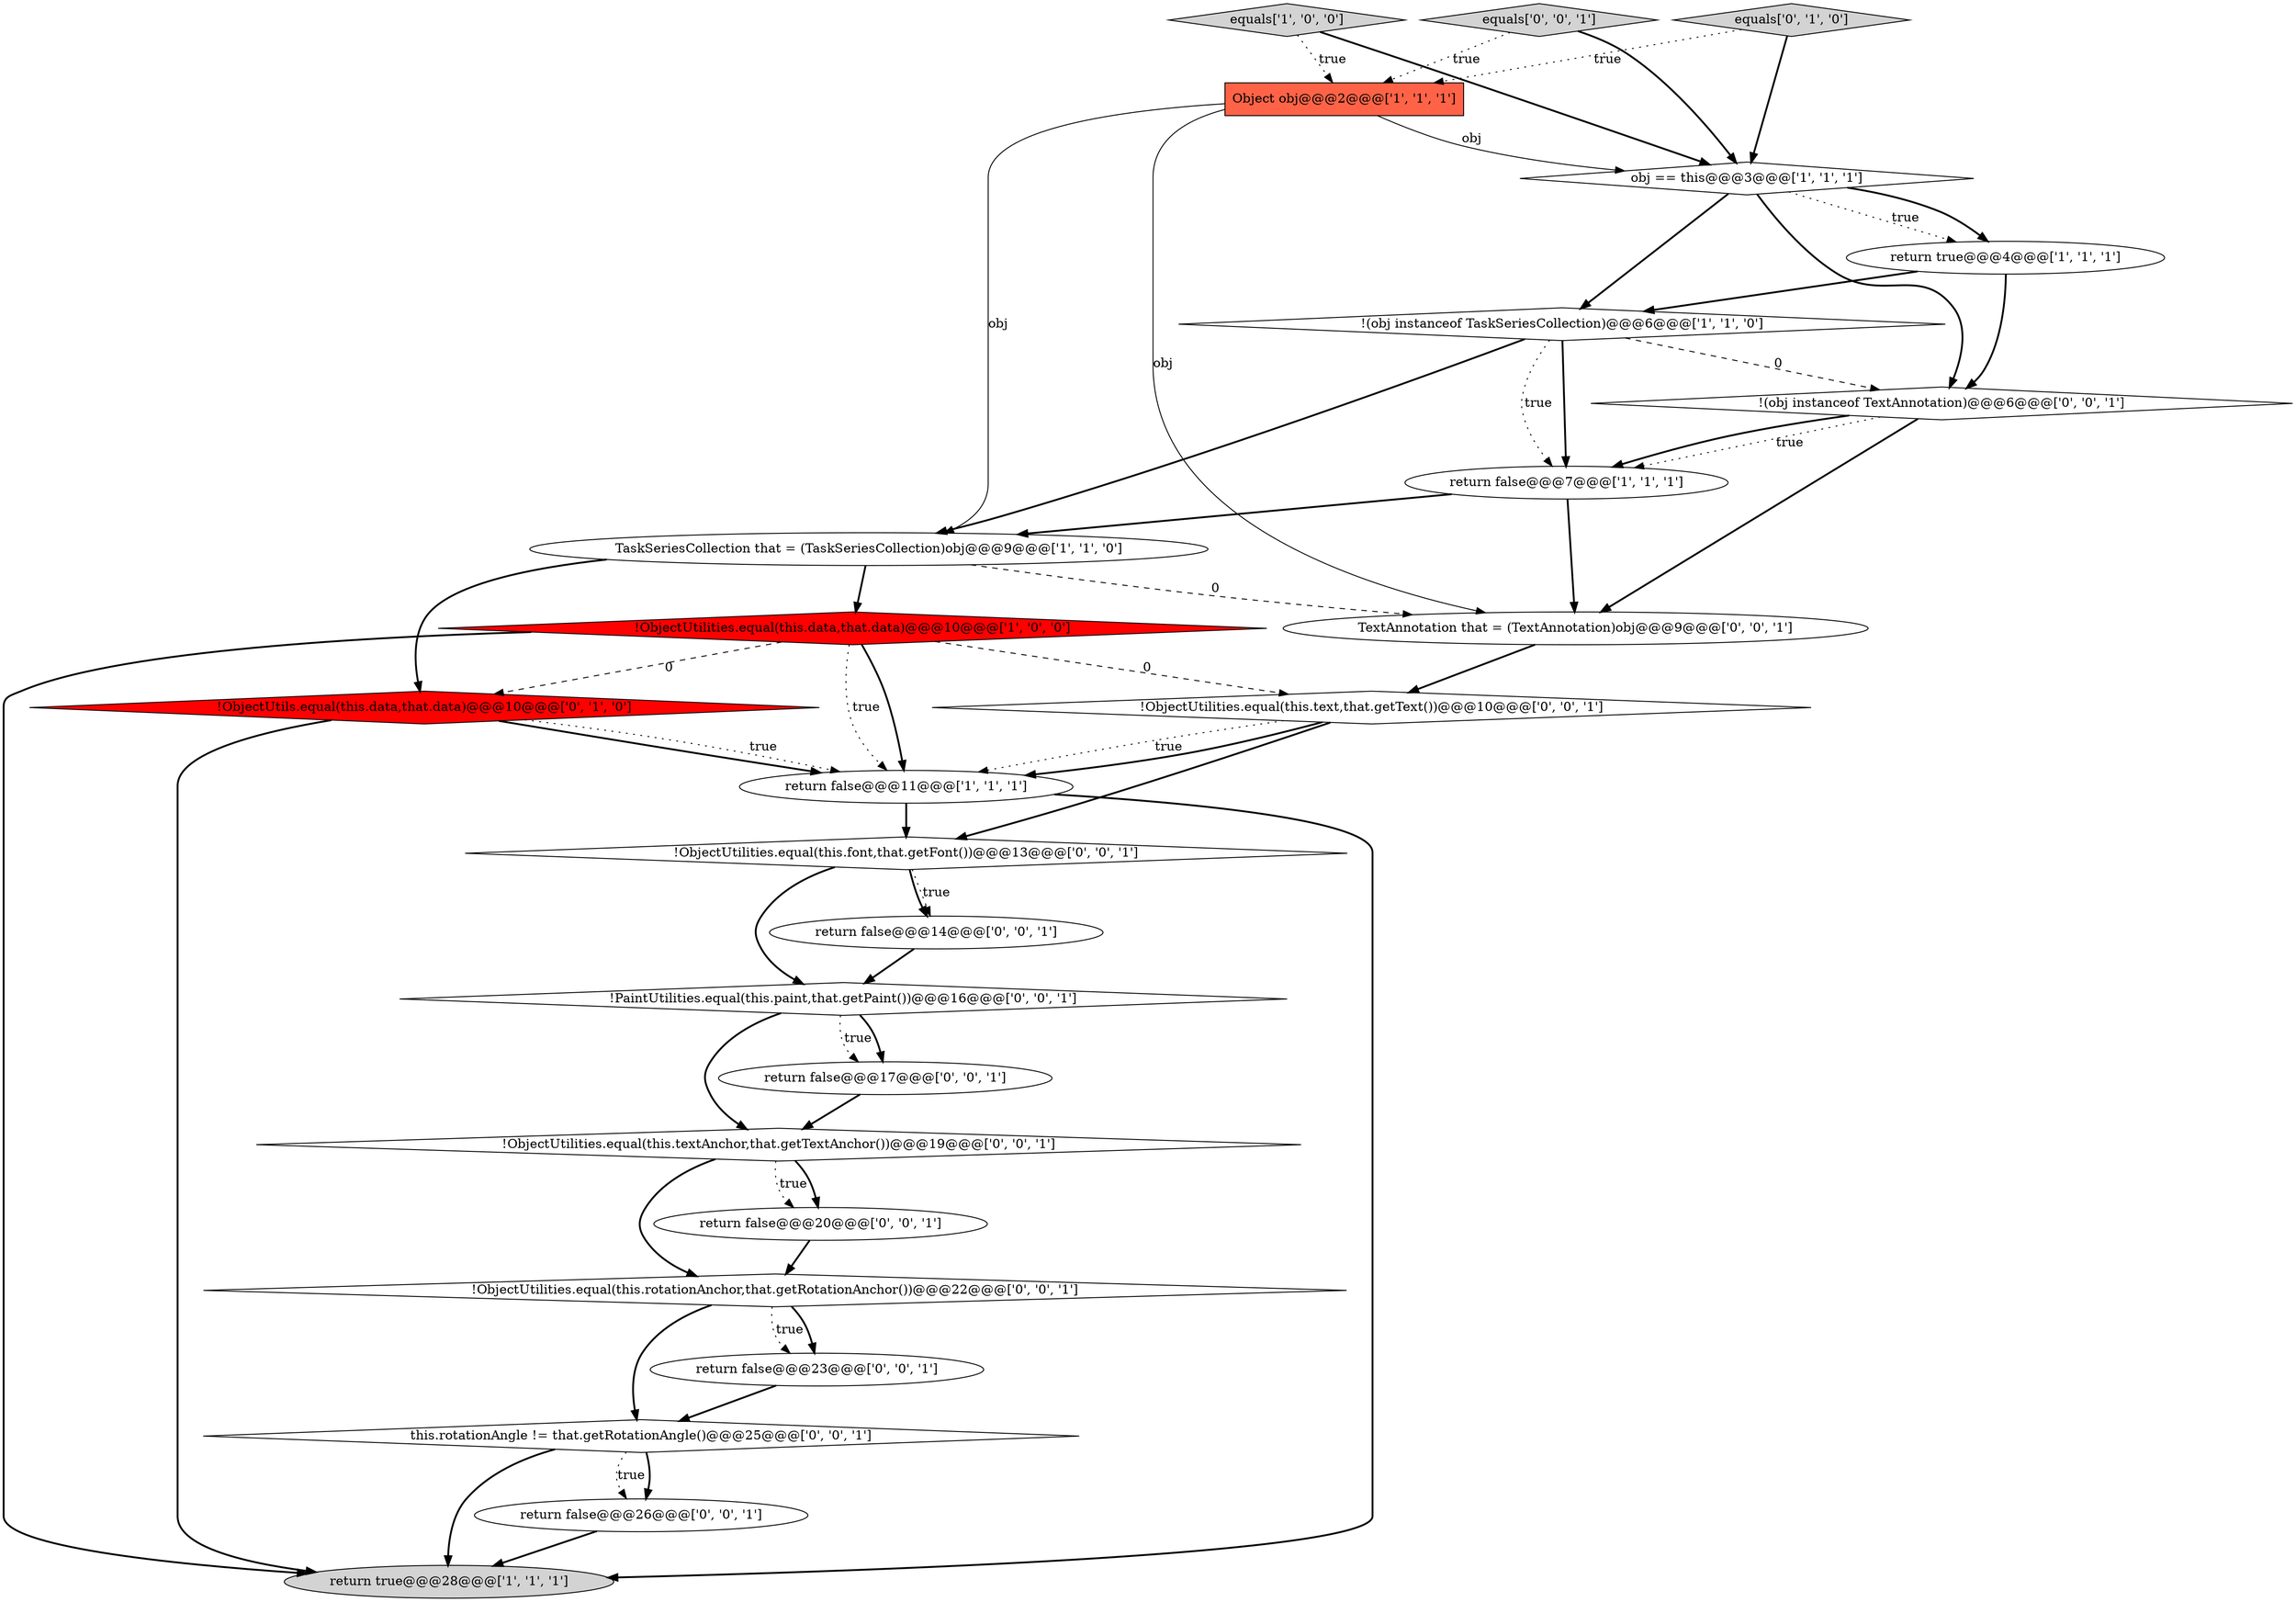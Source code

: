 digraph {
20 [style = filled, label = "return false@@@20@@@['0', '0', '1']", fillcolor = white, shape = ellipse image = "AAA0AAABBB3BBB"];
12 [style = filled, label = "return false@@@14@@@['0', '0', '1']", fillcolor = white, shape = ellipse image = "AAA0AAABBB3BBB"];
14 [style = filled, label = "return false@@@23@@@['0', '0', '1']", fillcolor = white, shape = ellipse image = "AAA0AAABBB3BBB"];
15 [style = filled, label = "return false@@@17@@@['0', '0', '1']", fillcolor = white, shape = ellipse image = "AAA0AAABBB3BBB"];
1 [style = filled, label = "return true@@@28@@@['1', '1', '1']", fillcolor = lightgray, shape = ellipse image = "AAA0AAABBB1BBB"];
7 [style = filled, label = "equals['1', '0', '0']", fillcolor = lightgray, shape = diamond image = "AAA0AAABBB1BBB"];
6 [style = filled, label = "!ObjectUtilities.equal(this.data,that.data)@@@10@@@['1', '0', '0']", fillcolor = red, shape = diamond image = "AAA1AAABBB1BBB"];
13 [style = filled, label = "!ObjectUtilities.equal(this.textAnchor,that.getTextAnchor())@@@19@@@['0', '0', '1']", fillcolor = white, shape = diamond image = "AAA0AAABBB3BBB"];
23 [style = filled, label = "TextAnnotation that = (TextAnnotation)obj@@@9@@@['0', '0', '1']", fillcolor = white, shape = ellipse image = "AAA0AAABBB3BBB"];
11 [style = filled, label = "!ObjectUtils.equal(this.data,that.data)@@@10@@@['0', '1', '0']", fillcolor = red, shape = diamond image = "AAA1AAABBB2BBB"];
19 [style = filled, label = "!ObjectUtilities.equal(this.text,that.getText())@@@10@@@['0', '0', '1']", fillcolor = white, shape = diamond image = "AAA0AAABBB3BBB"];
0 [style = filled, label = "Object obj@@@2@@@['1', '1', '1']", fillcolor = tomato, shape = box image = "AAA0AAABBB1BBB"];
16 [style = filled, label = "this.rotationAngle != that.getRotationAngle()@@@25@@@['0', '0', '1']", fillcolor = white, shape = diamond image = "AAA0AAABBB3BBB"];
21 [style = filled, label = "!(obj instanceof TextAnnotation)@@@6@@@['0', '0', '1']", fillcolor = white, shape = diamond image = "AAA0AAABBB3BBB"];
2 [style = filled, label = "!(obj instanceof TaskSeriesCollection)@@@6@@@['1', '1', '0']", fillcolor = white, shape = diamond image = "AAA0AAABBB1BBB"];
24 [style = filled, label = "!ObjectUtilities.equal(this.rotationAnchor,that.getRotationAnchor())@@@22@@@['0', '0', '1']", fillcolor = white, shape = diamond image = "AAA0AAABBB3BBB"];
8 [style = filled, label = "return false@@@7@@@['1', '1', '1']", fillcolor = white, shape = ellipse image = "AAA0AAABBB1BBB"];
9 [style = filled, label = "return true@@@4@@@['1', '1', '1']", fillcolor = white, shape = ellipse image = "AAA0AAABBB1BBB"];
5 [style = filled, label = "obj == this@@@3@@@['1', '1', '1']", fillcolor = white, shape = diamond image = "AAA0AAABBB1BBB"];
4 [style = filled, label = "return false@@@11@@@['1', '1', '1']", fillcolor = white, shape = ellipse image = "AAA0AAABBB1BBB"];
17 [style = filled, label = "!ObjectUtilities.equal(this.font,that.getFont())@@@13@@@['0', '0', '1']", fillcolor = white, shape = diamond image = "AAA0AAABBB3BBB"];
3 [style = filled, label = "TaskSeriesCollection that = (TaskSeriesCollection)obj@@@9@@@['1', '1', '0']", fillcolor = white, shape = ellipse image = "AAA0AAABBB1BBB"];
25 [style = filled, label = "!PaintUtilities.equal(this.paint,that.getPaint())@@@16@@@['0', '0', '1']", fillcolor = white, shape = diamond image = "AAA0AAABBB3BBB"];
22 [style = filled, label = "equals['0', '0', '1']", fillcolor = lightgray, shape = diamond image = "AAA0AAABBB3BBB"];
18 [style = filled, label = "return false@@@26@@@['0', '0', '1']", fillcolor = white, shape = ellipse image = "AAA0AAABBB3BBB"];
10 [style = filled, label = "equals['0', '1', '0']", fillcolor = lightgray, shape = diamond image = "AAA0AAABBB2BBB"];
14->16 [style = bold, label=""];
17->25 [style = bold, label=""];
0->23 [style = solid, label="obj"];
15->13 [style = bold, label=""];
16->18 [style = bold, label=""];
13->24 [style = bold, label=""];
24->14 [style = dotted, label="true"];
8->23 [style = bold, label=""];
5->9 [style = bold, label=""];
4->17 [style = bold, label=""];
9->2 [style = bold, label=""];
11->1 [style = bold, label=""];
25->13 [style = bold, label=""];
22->0 [style = dotted, label="true"];
21->8 [style = dotted, label="true"];
2->3 [style = bold, label=""];
13->20 [style = dotted, label="true"];
11->4 [style = bold, label=""];
8->3 [style = bold, label=""];
6->11 [style = dashed, label="0"];
3->11 [style = bold, label=""];
0->3 [style = solid, label="obj"];
21->8 [style = bold, label=""];
3->6 [style = bold, label=""];
19->17 [style = bold, label=""];
11->4 [style = dotted, label="true"];
7->0 [style = dotted, label="true"];
22->5 [style = bold, label=""];
24->14 [style = bold, label=""];
3->23 [style = dashed, label="0"];
5->21 [style = bold, label=""];
6->1 [style = bold, label=""];
6->4 [style = bold, label=""];
24->16 [style = bold, label=""];
5->2 [style = bold, label=""];
25->15 [style = dotted, label="true"];
7->5 [style = bold, label=""];
17->12 [style = bold, label=""];
10->5 [style = bold, label=""];
6->4 [style = dotted, label="true"];
17->12 [style = dotted, label="true"];
0->5 [style = solid, label="obj"];
16->1 [style = bold, label=""];
19->4 [style = dotted, label="true"];
18->1 [style = bold, label=""];
2->21 [style = dashed, label="0"];
12->25 [style = bold, label=""];
23->19 [style = bold, label=""];
6->19 [style = dashed, label="0"];
9->21 [style = bold, label=""];
25->15 [style = bold, label=""];
5->9 [style = dotted, label="true"];
10->0 [style = dotted, label="true"];
13->20 [style = bold, label=""];
4->1 [style = bold, label=""];
19->4 [style = bold, label=""];
20->24 [style = bold, label=""];
2->8 [style = dotted, label="true"];
2->8 [style = bold, label=""];
21->23 [style = bold, label=""];
16->18 [style = dotted, label="true"];
}
